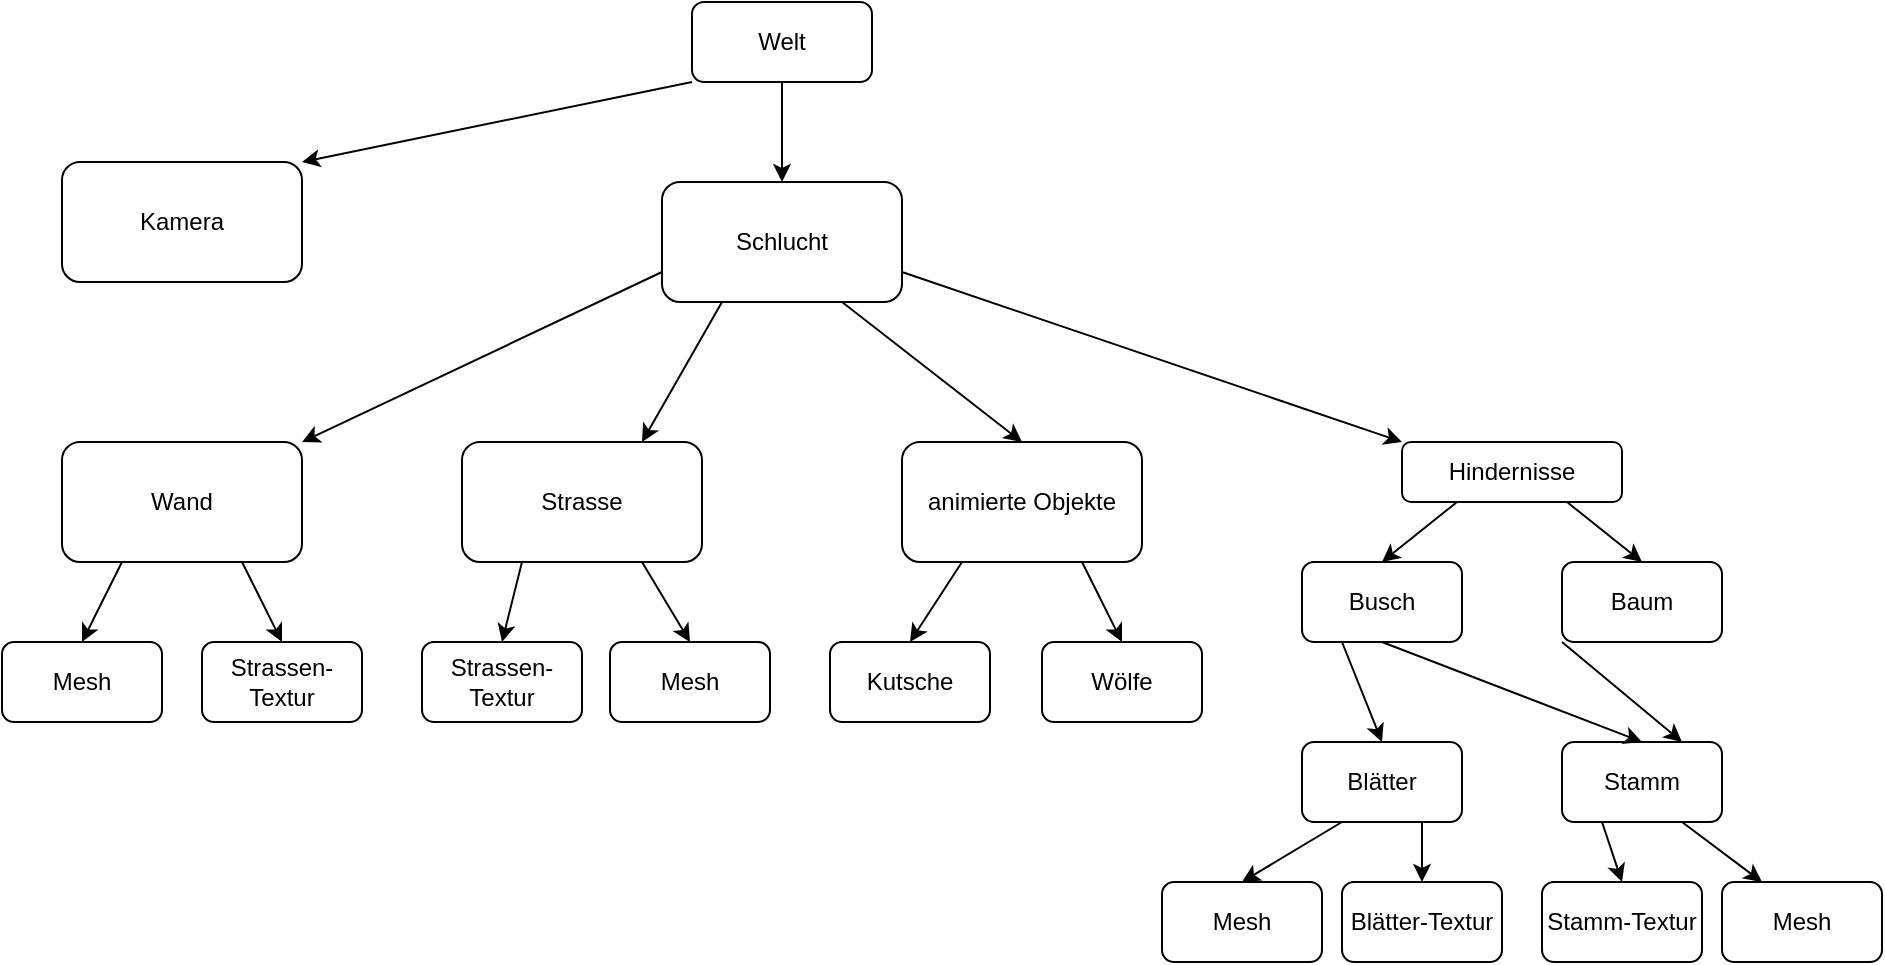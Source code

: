 <mxfile version="20.5.3" type="device"><diagram id="MpuKoEkKY7-k6yV_SGYY" name="Seite-1"><mxGraphModel dx="1038" dy="489" grid="1" gridSize="10" guides="1" tooltips="1" connect="1" arrows="1" fold="1" page="1" pageScale="1" pageWidth="827" pageHeight="1169" math="0" shadow="0"><root><mxCell id="0"/><mxCell id="1" parent="0"/><mxCell id="N34OjWK_Nv5eQePk7NVl-1" value="Welt" style="rounded=1;whiteSpace=wrap;html=1;" vertex="1" parent="1"><mxGeometry x="375" y="10" width="90" height="40" as="geometry"/></mxCell><mxCell id="N34OjWK_Nv5eQePk7NVl-2" value="Kamera" style="rounded=1;whiteSpace=wrap;html=1;" vertex="1" parent="1"><mxGeometry x="60" y="90" width="120" height="60" as="geometry"/></mxCell><mxCell id="N34OjWK_Nv5eQePk7NVl-4" value="Schlucht" style="rounded=1;whiteSpace=wrap;html=1;" vertex="1" parent="1"><mxGeometry x="360" y="100" width="120" height="60" as="geometry"/></mxCell><mxCell id="N34OjWK_Nv5eQePk7NVl-5" value="Wand" style="whiteSpace=wrap;html=1;rounded=1;" vertex="1" parent="1"><mxGeometry x="60" y="230" width="120" height="60" as="geometry"/></mxCell><mxCell id="N34OjWK_Nv5eQePk7NVl-7" value="Strasse" style="rounded=1;whiteSpace=wrap;html=1;" vertex="1" parent="1"><mxGeometry x="260" y="230" width="120" height="60" as="geometry"/></mxCell><mxCell id="N34OjWK_Nv5eQePk7NVl-8" value="animierte Objekte" style="rounded=1;whiteSpace=wrap;html=1;" vertex="1" parent="1"><mxGeometry x="480" y="230" width="120" height="60" as="geometry"/></mxCell><mxCell id="N34OjWK_Nv5eQePk7NVl-9" value="" style="endArrow=classic;html=1;rounded=0;entryX=1;entryY=0;entryDx=0;entryDy=0;exitX=0;exitY=1;exitDx=0;exitDy=0;" edge="1" parent="1" source="N34OjWK_Nv5eQePk7NVl-1" target="N34OjWK_Nv5eQePk7NVl-2"><mxGeometry width="50" height="50" relative="1" as="geometry"><mxPoint x="390" y="290" as="sourcePoint"/><mxPoint x="440" y="240" as="targetPoint"/></mxGeometry></mxCell><mxCell id="N34OjWK_Nv5eQePk7NVl-11" value="" style="endArrow=classic;html=1;rounded=0;entryX=0.5;entryY=0;entryDx=0;entryDy=0;exitX=0.5;exitY=1;exitDx=0;exitDy=0;" edge="1" parent="1" source="N34OjWK_Nv5eQePk7NVl-1" target="N34OjWK_Nv5eQePk7NVl-4"><mxGeometry width="50" height="50" relative="1" as="geometry"><mxPoint x="390" y="290" as="sourcePoint"/><mxPoint x="440" y="240" as="targetPoint"/></mxGeometry></mxCell><mxCell id="N34OjWK_Nv5eQePk7NVl-12" value="Hindernisse" style="rounded=1;whiteSpace=wrap;html=1;" vertex="1" parent="1"><mxGeometry x="730" y="230" width="110" height="30" as="geometry"/></mxCell><mxCell id="N34OjWK_Nv5eQePk7NVl-13" value="" style="endArrow=classic;html=1;rounded=0;entryX=0;entryY=0;entryDx=0;entryDy=0;exitX=1;exitY=0.75;exitDx=0;exitDy=0;" edge="1" parent="1" source="N34OjWK_Nv5eQePk7NVl-4" target="N34OjWK_Nv5eQePk7NVl-12"><mxGeometry width="50" height="50" relative="1" as="geometry"><mxPoint x="390" y="290" as="sourcePoint"/><mxPoint x="440" y="240" as="targetPoint"/></mxGeometry></mxCell><mxCell id="N34OjWK_Nv5eQePk7NVl-14" value="" style="endArrow=classic;html=1;rounded=0;entryX=0.5;entryY=0;entryDx=0;entryDy=0;exitX=0.75;exitY=1;exitDx=0;exitDy=0;" edge="1" parent="1" source="N34OjWK_Nv5eQePk7NVl-4" target="N34OjWK_Nv5eQePk7NVl-8"><mxGeometry width="50" height="50" relative="1" as="geometry"><mxPoint x="390" y="290" as="sourcePoint"/><mxPoint x="440" y="240" as="targetPoint"/></mxGeometry></mxCell><mxCell id="N34OjWK_Nv5eQePk7NVl-15" value="" style="endArrow=classic;html=1;rounded=0;entryX=0.75;entryY=0;entryDx=0;entryDy=0;exitX=0.25;exitY=1;exitDx=0;exitDy=0;" edge="1" parent="1" source="N34OjWK_Nv5eQePk7NVl-4" target="N34OjWK_Nv5eQePk7NVl-7"><mxGeometry width="50" height="50" relative="1" as="geometry"><mxPoint x="390" y="290" as="sourcePoint"/><mxPoint x="440" y="240" as="targetPoint"/></mxGeometry></mxCell><mxCell id="N34OjWK_Nv5eQePk7NVl-17" value="" style="endArrow=classic;html=1;rounded=0;entryX=1;entryY=0;entryDx=0;entryDy=0;exitX=0;exitY=0.75;exitDx=0;exitDy=0;" edge="1" parent="1" source="N34OjWK_Nv5eQePk7NVl-4" target="N34OjWK_Nv5eQePk7NVl-5"><mxGeometry width="50" height="50" relative="1" as="geometry"><mxPoint x="390" y="290" as="sourcePoint"/><mxPoint x="440" y="240" as="targetPoint"/></mxGeometry></mxCell><mxCell id="N34OjWK_Nv5eQePk7NVl-18" value="Baum" style="rounded=1;whiteSpace=wrap;html=1;" vertex="1" parent="1"><mxGeometry x="810" y="290" width="80" height="40" as="geometry"/></mxCell><mxCell id="N34OjWK_Nv5eQePk7NVl-19" value="Busch" style="rounded=1;whiteSpace=wrap;html=1;" vertex="1" parent="1"><mxGeometry x="680" y="290" width="80" height="40" as="geometry"/></mxCell><mxCell id="N34OjWK_Nv5eQePk7NVl-20" value="Blätter" style="rounded=1;whiteSpace=wrap;html=1;" vertex="1" parent="1"><mxGeometry x="680" y="380" width="80" height="40" as="geometry"/></mxCell><mxCell id="N34OjWK_Nv5eQePk7NVl-21" value="Stamm" style="rounded=1;whiteSpace=wrap;html=1;" vertex="1" parent="1"><mxGeometry x="810" y="380" width="80" height="40" as="geometry"/></mxCell><mxCell id="N34OjWK_Nv5eQePk7NVl-22" value="Stamm-Textur" style="rounded=1;whiteSpace=wrap;html=1;" vertex="1" parent="1"><mxGeometry x="800" y="450" width="80" height="40" as="geometry"/></mxCell><mxCell id="N34OjWK_Nv5eQePk7NVl-23" value="Mesh" style="rounded=1;whiteSpace=wrap;html=1;" vertex="1" parent="1"><mxGeometry x="890" y="450" width="80" height="40" as="geometry"/></mxCell><mxCell id="N34OjWK_Nv5eQePk7NVl-24" value="Mesh" style="rounded=1;whiteSpace=wrap;html=1;" vertex="1" parent="1"><mxGeometry x="610" y="450" width="80" height="40" as="geometry"/></mxCell><mxCell id="N34OjWK_Nv5eQePk7NVl-25" value="Blätter-Textur" style="rounded=1;whiteSpace=wrap;html=1;" vertex="1" parent="1"><mxGeometry x="700" y="450" width="80" height="40" as="geometry"/></mxCell><mxCell id="N34OjWK_Nv5eQePk7NVl-26" value="" style="endArrow=classic;html=1;rounded=0;exitX=0.5;exitY=1;exitDx=0;exitDy=0;entryX=0.5;entryY=0;entryDx=0;entryDy=0;" edge="1" parent="1" source="N34OjWK_Nv5eQePk7NVl-19" target="N34OjWK_Nv5eQePk7NVl-21"><mxGeometry width="50" height="50" relative="1" as="geometry"><mxPoint x="755" y="380" as="sourcePoint"/><mxPoint x="805" y="330" as="targetPoint"/></mxGeometry></mxCell><mxCell id="N34OjWK_Nv5eQePk7NVl-27" value="" style="endArrow=classic;html=1;rounded=0;entryX=0.5;entryY=0;entryDx=0;entryDy=0;exitX=0.25;exitY=1;exitDx=0;exitDy=0;" edge="1" parent="1" source="N34OjWK_Nv5eQePk7NVl-19" target="N34OjWK_Nv5eQePk7NVl-20"><mxGeometry width="50" height="50" relative="1" as="geometry"><mxPoint x="510" y="430" as="sourcePoint"/><mxPoint x="560" y="380" as="targetPoint"/></mxGeometry></mxCell><mxCell id="N34OjWK_Nv5eQePk7NVl-29" value="" style="endArrow=classic;html=1;rounded=0;exitX=0;exitY=1;exitDx=0;exitDy=0;entryX=0.75;entryY=0;entryDx=0;entryDy=0;" edge="1" parent="1" source="N34OjWK_Nv5eQePk7NVl-18" target="N34OjWK_Nv5eQePk7NVl-21"><mxGeometry width="50" height="50" relative="1" as="geometry"><mxPoint x="510" y="430" as="sourcePoint"/><mxPoint x="560" y="380" as="targetPoint"/></mxGeometry></mxCell><mxCell id="N34OjWK_Nv5eQePk7NVl-30" value="" style="endArrow=classic;html=1;rounded=0;entryX=0.5;entryY=0;entryDx=0;entryDy=0;exitX=0.25;exitY=1;exitDx=0;exitDy=0;" edge="1" parent="1" source="N34OjWK_Nv5eQePk7NVl-20" target="N34OjWK_Nv5eQePk7NVl-24"><mxGeometry width="50" height="50" relative="1" as="geometry"><mxPoint x="510" y="430" as="sourcePoint"/><mxPoint x="560" y="380" as="targetPoint"/></mxGeometry></mxCell><mxCell id="N34OjWK_Nv5eQePk7NVl-31" value="" style="endArrow=classic;html=1;rounded=0;entryX=0.5;entryY=0;entryDx=0;entryDy=0;exitX=0.75;exitY=1;exitDx=0;exitDy=0;" edge="1" parent="1" source="N34OjWK_Nv5eQePk7NVl-20" target="N34OjWK_Nv5eQePk7NVl-25"><mxGeometry width="50" height="50" relative="1" as="geometry"><mxPoint x="510" y="430" as="sourcePoint"/><mxPoint x="560" y="380" as="targetPoint"/></mxGeometry></mxCell><mxCell id="N34OjWK_Nv5eQePk7NVl-32" value="" style="endArrow=classic;html=1;rounded=0;exitX=0.75;exitY=1;exitDx=0;exitDy=0;entryX=0.25;entryY=0;entryDx=0;entryDy=0;" edge="1" parent="1" source="N34OjWK_Nv5eQePk7NVl-21" target="N34OjWK_Nv5eQePk7NVl-23"><mxGeometry width="50" height="50" relative="1" as="geometry"><mxPoint x="510" y="430" as="sourcePoint"/><mxPoint x="560" y="380" as="targetPoint"/></mxGeometry></mxCell><mxCell id="N34OjWK_Nv5eQePk7NVl-33" value="" style="endArrow=classic;html=1;rounded=0;entryX=0.5;entryY=0;entryDx=0;entryDy=0;exitX=0.25;exitY=1;exitDx=0;exitDy=0;" edge="1" parent="1" source="N34OjWK_Nv5eQePk7NVl-21" target="N34OjWK_Nv5eQePk7NVl-22"><mxGeometry width="50" height="50" relative="1" as="geometry"><mxPoint x="410" y="430" as="sourcePoint"/><mxPoint x="460" y="380" as="targetPoint"/></mxGeometry></mxCell><mxCell id="N34OjWK_Nv5eQePk7NVl-34" value="" style="endArrow=classic;html=1;rounded=0;entryX=0.5;entryY=0;entryDx=0;entryDy=0;exitX=0.25;exitY=1;exitDx=0;exitDy=0;" edge="1" parent="1" source="N34OjWK_Nv5eQePk7NVl-12" target="N34OjWK_Nv5eQePk7NVl-19"><mxGeometry width="50" height="50" relative="1" as="geometry"><mxPoint x="520" y="480" as="sourcePoint"/><mxPoint x="570" y="430" as="targetPoint"/></mxGeometry></mxCell><mxCell id="N34OjWK_Nv5eQePk7NVl-35" value="" style="endArrow=classic;html=1;rounded=0;exitX=0.75;exitY=1;exitDx=0;exitDy=0;entryX=0.5;entryY=0;entryDx=0;entryDy=0;" edge="1" parent="1" source="N34OjWK_Nv5eQePk7NVl-12" target="N34OjWK_Nv5eQePk7NVl-18"><mxGeometry width="50" height="50" relative="1" as="geometry"><mxPoint x="520" y="480" as="sourcePoint"/><mxPoint x="570" y="430" as="targetPoint"/></mxGeometry></mxCell><mxCell id="N34OjWK_Nv5eQePk7NVl-38" value="Strassen-Textur" style="rounded=1;whiteSpace=wrap;html=1;" vertex="1" parent="1"><mxGeometry x="240" y="330" width="80" height="40" as="geometry"/></mxCell><mxCell id="N34OjWK_Nv5eQePk7NVl-39" value="Mesh" style="rounded=1;whiteSpace=wrap;html=1;" vertex="1" parent="1"><mxGeometry x="334" y="330" width="80" height="40" as="geometry"/></mxCell><mxCell id="N34OjWK_Nv5eQePk7NVl-40" value="" style="endArrow=classic;html=1;rounded=0;exitX=0.75;exitY=1;exitDx=0;exitDy=0;entryX=0.5;entryY=0;entryDx=0;entryDy=0;" edge="1" parent="1" source="N34OjWK_Nv5eQePk7NVl-7" target="N34OjWK_Nv5eQePk7NVl-39"><mxGeometry width="50" height="50" relative="1" as="geometry"><mxPoint x="430" y="400" as="sourcePoint"/><mxPoint x="480" y="350" as="targetPoint"/></mxGeometry></mxCell><mxCell id="N34OjWK_Nv5eQePk7NVl-41" value="" style="endArrow=classic;html=1;rounded=0;exitX=0.25;exitY=1;exitDx=0;exitDy=0;entryX=0.5;entryY=0;entryDx=0;entryDy=0;" edge="1" parent="1" source="N34OjWK_Nv5eQePk7NVl-7" target="N34OjWK_Nv5eQePk7NVl-38"><mxGeometry width="50" height="50" relative="1" as="geometry"><mxPoint x="430" y="400" as="sourcePoint"/><mxPoint x="480" y="350" as="targetPoint"/></mxGeometry></mxCell><mxCell id="N34OjWK_Nv5eQePk7NVl-42" value="Kutsche" style="rounded=1;whiteSpace=wrap;html=1;" vertex="1" parent="1"><mxGeometry x="444" y="330" width="80" height="40" as="geometry"/></mxCell><mxCell id="N34OjWK_Nv5eQePk7NVl-43" value="Wölfe" style="rounded=1;whiteSpace=wrap;html=1;" vertex="1" parent="1"><mxGeometry x="550" y="330" width="80" height="40" as="geometry"/></mxCell><mxCell id="N34OjWK_Nv5eQePk7NVl-44" value="" style="endArrow=classic;html=1;rounded=0;exitX=0.25;exitY=1;exitDx=0;exitDy=0;entryX=0.5;entryY=0;entryDx=0;entryDy=0;" edge="1" parent="1" source="N34OjWK_Nv5eQePk7NVl-8" target="N34OjWK_Nv5eQePk7NVl-42"><mxGeometry width="50" height="50" relative="1" as="geometry"><mxPoint x="430" y="400" as="sourcePoint"/><mxPoint x="480" y="350" as="targetPoint"/></mxGeometry></mxCell><mxCell id="N34OjWK_Nv5eQePk7NVl-45" value="" style="endArrow=classic;html=1;rounded=0;entryX=0.5;entryY=0;entryDx=0;entryDy=0;exitX=0.75;exitY=1;exitDx=0;exitDy=0;" edge="1" parent="1" source="N34OjWK_Nv5eQePk7NVl-8" target="N34OjWK_Nv5eQePk7NVl-43"><mxGeometry width="50" height="50" relative="1" as="geometry"><mxPoint x="430" y="400" as="sourcePoint"/><mxPoint x="480" y="350" as="targetPoint"/></mxGeometry></mxCell><mxCell id="N34OjWK_Nv5eQePk7NVl-46" value="Mesh" style="rounded=1;whiteSpace=wrap;html=1;" vertex="1" parent="1"><mxGeometry x="30" y="330" width="80" height="40" as="geometry"/></mxCell><mxCell id="N34OjWK_Nv5eQePk7NVl-47" value="Strassen-Textur" style="rounded=1;whiteSpace=wrap;html=1;" vertex="1" parent="1"><mxGeometry x="130" y="330" width="80" height="40" as="geometry"/></mxCell><mxCell id="N34OjWK_Nv5eQePk7NVl-48" value="" style="endArrow=classic;html=1;rounded=0;exitX=0.75;exitY=1;exitDx=0;exitDy=0;entryX=0.5;entryY=0;entryDx=0;entryDy=0;" edge="1" parent="1" source="N34OjWK_Nv5eQePk7NVl-5" target="N34OjWK_Nv5eQePk7NVl-47"><mxGeometry width="50" height="50" relative="1" as="geometry"><mxPoint x="430" y="400" as="sourcePoint"/><mxPoint x="480" y="350" as="targetPoint"/></mxGeometry></mxCell><mxCell id="N34OjWK_Nv5eQePk7NVl-49" value="" style="endArrow=classic;html=1;rounded=0;exitX=0.25;exitY=1;exitDx=0;exitDy=0;entryX=0.5;entryY=0;entryDx=0;entryDy=0;" edge="1" parent="1" source="N34OjWK_Nv5eQePk7NVl-5" target="N34OjWK_Nv5eQePk7NVl-46"><mxGeometry width="50" height="50" relative="1" as="geometry"><mxPoint x="430" y="400" as="sourcePoint"/><mxPoint x="480" y="350" as="targetPoint"/></mxGeometry></mxCell></root></mxGraphModel></diagram></mxfile>
